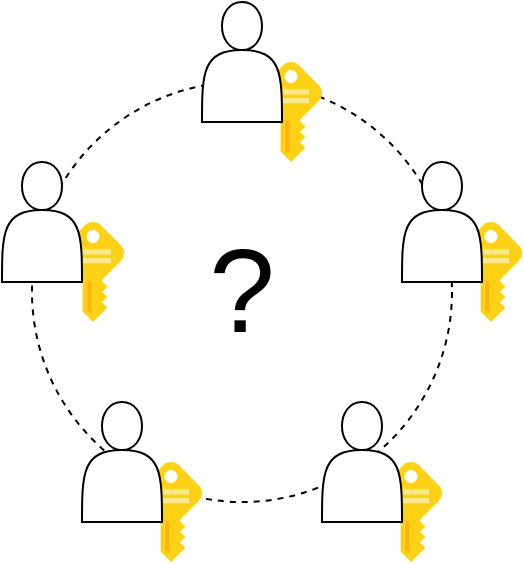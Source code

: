 <mxfile version="17.4.2" type="device"><diagram id="E0dIr_m4xSCuDhGgo9Zr" name="Page-1"><mxGraphModel dx="2574" dy="1505" grid="1" gridSize="10" guides="1" tooltips="1" connect="1" arrows="1" fold="1" page="1" pageScale="1" pageWidth="850" pageHeight="1100" math="0" shadow="0"><root><mxCell id="0"/><mxCell id="1" parent="0"/><mxCell id="Qi8-6xmvn0JfPX6S2nnx-1" value="&lt;font style=&quot;font-size: 59px&quot;&gt;?&lt;/font&gt;" style="ellipse;whiteSpace=wrap;html=1;aspect=fixed;fillColor=none;strokeWidth=1;dashed=1;" vertex="1" parent="1"><mxGeometry x="255" y="260" width="210" height="210" as="geometry"/></mxCell><mxCell id="SE0xa3VhjIestX4KE41L-22" value="" style="sketch=0;aspect=fixed;html=1;points=[];align=center;image;fontSize=12;image=img/lib/mscae/Key.svg;" parent="1" vertex="1"><mxGeometry x="309" y="450" width="31" height="50" as="geometry"/></mxCell><mxCell id="SE0xa3VhjIestX4KE41L-21" value="" style="sketch=0;aspect=fixed;html=1;points=[];align=center;image;fontSize=12;image=img/lib/mscae/Key.svg;" parent="1" vertex="1"><mxGeometry x="270" y="330" width="31" height="50" as="geometry"/></mxCell><mxCell id="SE0xa3VhjIestX4KE41L-2" value="" style="shape=actor;whiteSpace=wrap;html=1;verticalAlign=bottom;" parent="1" vertex="1"><mxGeometry x="240" y="300" width="40" height="60" as="geometry"/></mxCell><mxCell id="SE0xa3VhjIestX4KE41L-5" value="" style="shape=actor;whiteSpace=wrap;html=1;verticalAlign=bottom;" parent="1" vertex="1"><mxGeometry x="280" y="420" width="40" height="60" as="geometry"/></mxCell><mxCell id="SE0xa3VhjIestX4KE41L-23" value="" style="sketch=0;aspect=fixed;html=1;points=[];align=center;image;fontSize=12;image=img/lib/mscae/Key.svg;" parent="1" vertex="1"><mxGeometry x="429" y="450" width="31" height="50" as="geometry"/></mxCell><mxCell id="SE0xa3VhjIestX4KE41L-24" value="" style="shape=actor;whiteSpace=wrap;html=1;verticalAlign=bottom;" parent="1" vertex="1"><mxGeometry x="400" y="420" width="40" height="60" as="geometry"/></mxCell><mxCell id="SE0xa3VhjIestX4KE41L-27" value="" style="sketch=0;aspect=fixed;html=1;points=[];align=center;image;fontSize=12;image=img/lib/mscae/Key.svg;" parent="1" vertex="1"><mxGeometry x="469" y="330" width="31" height="50" as="geometry"/></mxCell><mxCell id="SE0xa3VhjIestX4KE41L-28" value="" style="shape=actor;whiteSpace=wrap;html=1;verticalAlign=bottom;" parent="1" vertex="1"><mxGeometry x="440" y="300" width="40" height="60" as="geometry"/></mxCell><mxCell id="SE0xa3VhjIestX4KE41L-29" value="" style="sketch=0;aspect=fixed;html=1;points=[];align=center;image;fontSize=12;image=img/lib/mscae/Key.svg;" parent="1" vertex="1"><mxGeometry x="369" y="250" width="31" height="50" as="geometry"/></mxCell><mxCell id="SE0xa3VhjIestX4KE41L-30" value="" style="shape=actor;whiteSpace=wrap;html=1;verticalAlign=bottom;" parent="1" vertex="1"><mxGeometry x="340" y="220" width="40" height="60" as="geometry"/></mxCell></root></mxGraphModel></diagram></mxfile>